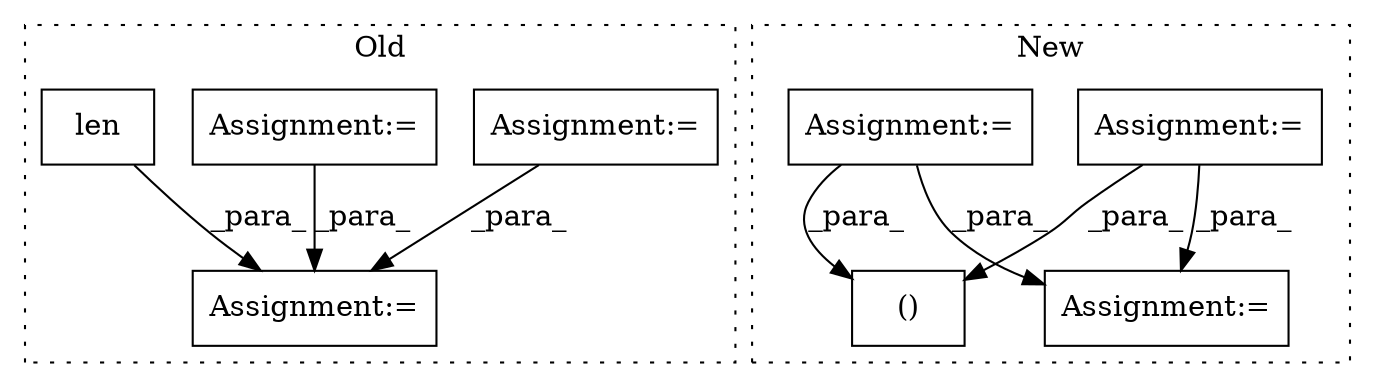 digraph G {
subgraph cluster0 {
1 [label="len" a="32" s="3631,3646" l="4,1" shape="box"];
3 [label="Assignment:=" a="7" s="3629" l="2" shape="box"];
5 [label="Assignment:=" a="7" s="3276" l="1" shape="box"];
7 [label="Assignment:=" a="7" s="3385,3477" l="57,2" shape="box"];
label = "Old";
style="dotted";
}
subgraph cluster1 {
2 [label="()" a="106" s="3760" l="31" shape="box"];
4 [label="Assignment:=" a="7" s="3579" l="10" shape="box"];
6 [label="Assignment:=" a="7" s="3520" l="8" shape="box"];
8 [label="Assignment:=" a="7" s="4003" l="1" shape="box"];
label = "New";
style="dotted";
}
1 -> 3 [label="_para_"];
4 -> 2 [label="_para_"];
4 -> 8 [label="_para_"];
5 -> 3 [label="_para_"];
6 -> 8 [label="_para_"];
6 -> 2 [label="_para_"];
7 -> 3 [label="_para_"];
}